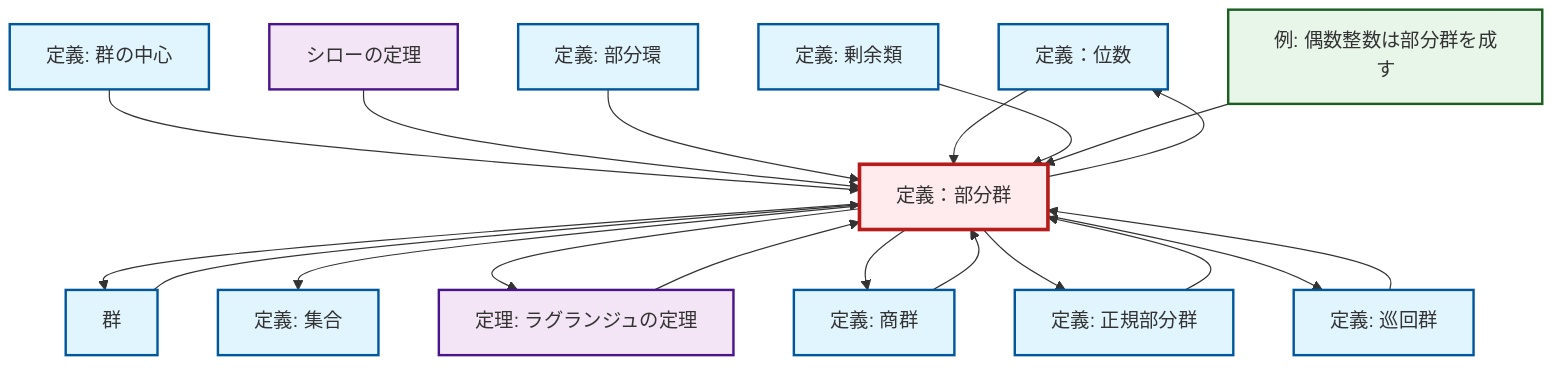 graph TD
    classDef definition fill:#e1f5fe,stroke:#01579b,stroke-width:2px
    classDef theorem fill:#f3e5f5,stroke:#4a148c,stroke-width:2px
    classDef axiom fill:#fff3e0,stroke:#e65100,stroke-width:2px
    classDef example fill:#e8f5e9,stroke:#1b5e20,stroke-width:2px
    classDef current fill:#ffebee,stroke:#b71c1c,stroke-width:3px
    def-order["定義：位数"]:::definition
    ex-even-integers-subgroup["例: 偶数整数は部分群を成す"]:::example
    def-cyclic-group["定義: 巡回群"]:::definition
    thm-lagrange["定理: ラグランジュの定理"]:::theorem
    def-subgroup["定義：部分群"]:::definition
    def-set["定義: 集合"]:::definition
    def-subring["定義: 部分環"]:::definition
    def-group["群"]:::definition
    def-coset["定義: 剰余類"]:::definition
    def-quotient-group["定義: 商群"]:::definition
    def-normal-subgroup["定義: 正規部分群"]:::definition
    def-center-of-group["定義: 群の中心"]:::definition
    thm-sylow["シローの定理"]:::theorem
    thm-lagrange --> def-subgroup
    def-normal-subgroup --> def-subgroup
    def-subgroup --> def-group
    def-subgroup --> def-set
    def-subgroup --> thm-lagrange
    def-center-of-group --> def-subgroup
    def-subgroup --> def-quotient-group
    def-cyclic-group --> def-subgroup
    def-group --> def-subgroup
    thm-sylow --> def-subgroup
    def-subring --> def-subgroup
    def-order --> def-subgroup
    def-subgroup --> def-order
    def-coset --> def-subgroup
    ex-even-integers-subgroup --> def-subgroup
    def-quotient-group --> def-subgroup
    def-subgroup --> def-normal-subgroup
    def-subgroup --> def-cyclic-group
    class def-subgroup current